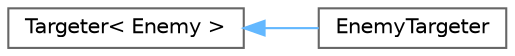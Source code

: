 digraph "Graphical Class Hierarchy"
{
 // LATEX_PDF_SIZE
  bgcolor="transparent";
  edge [fontname=Helvetica,fontsize=10,labelfontname=Helvetica,labelfontsize=10];
  node [fontname=Helvetica,fontsize=10,shape=box,height=0.2,width=0.4];
  rankdir="LR";
  Node0 [label="Targeter\< Enemy \>",height=0.2,width=0.4,color="grey40", fillcolor="white", style="filled",URL="$class_targeter.html",tooltip=" "];
  Node0 -> Node1 [dir="back",color="steelblue1",style="solid"];
  Node1 [label="EnemyTargeter",height=0.2,width=0.4,color="grey40", fillcolor="white", style="filled",URL="$class_enemy_targeter.html",tooltip=" "];
}
